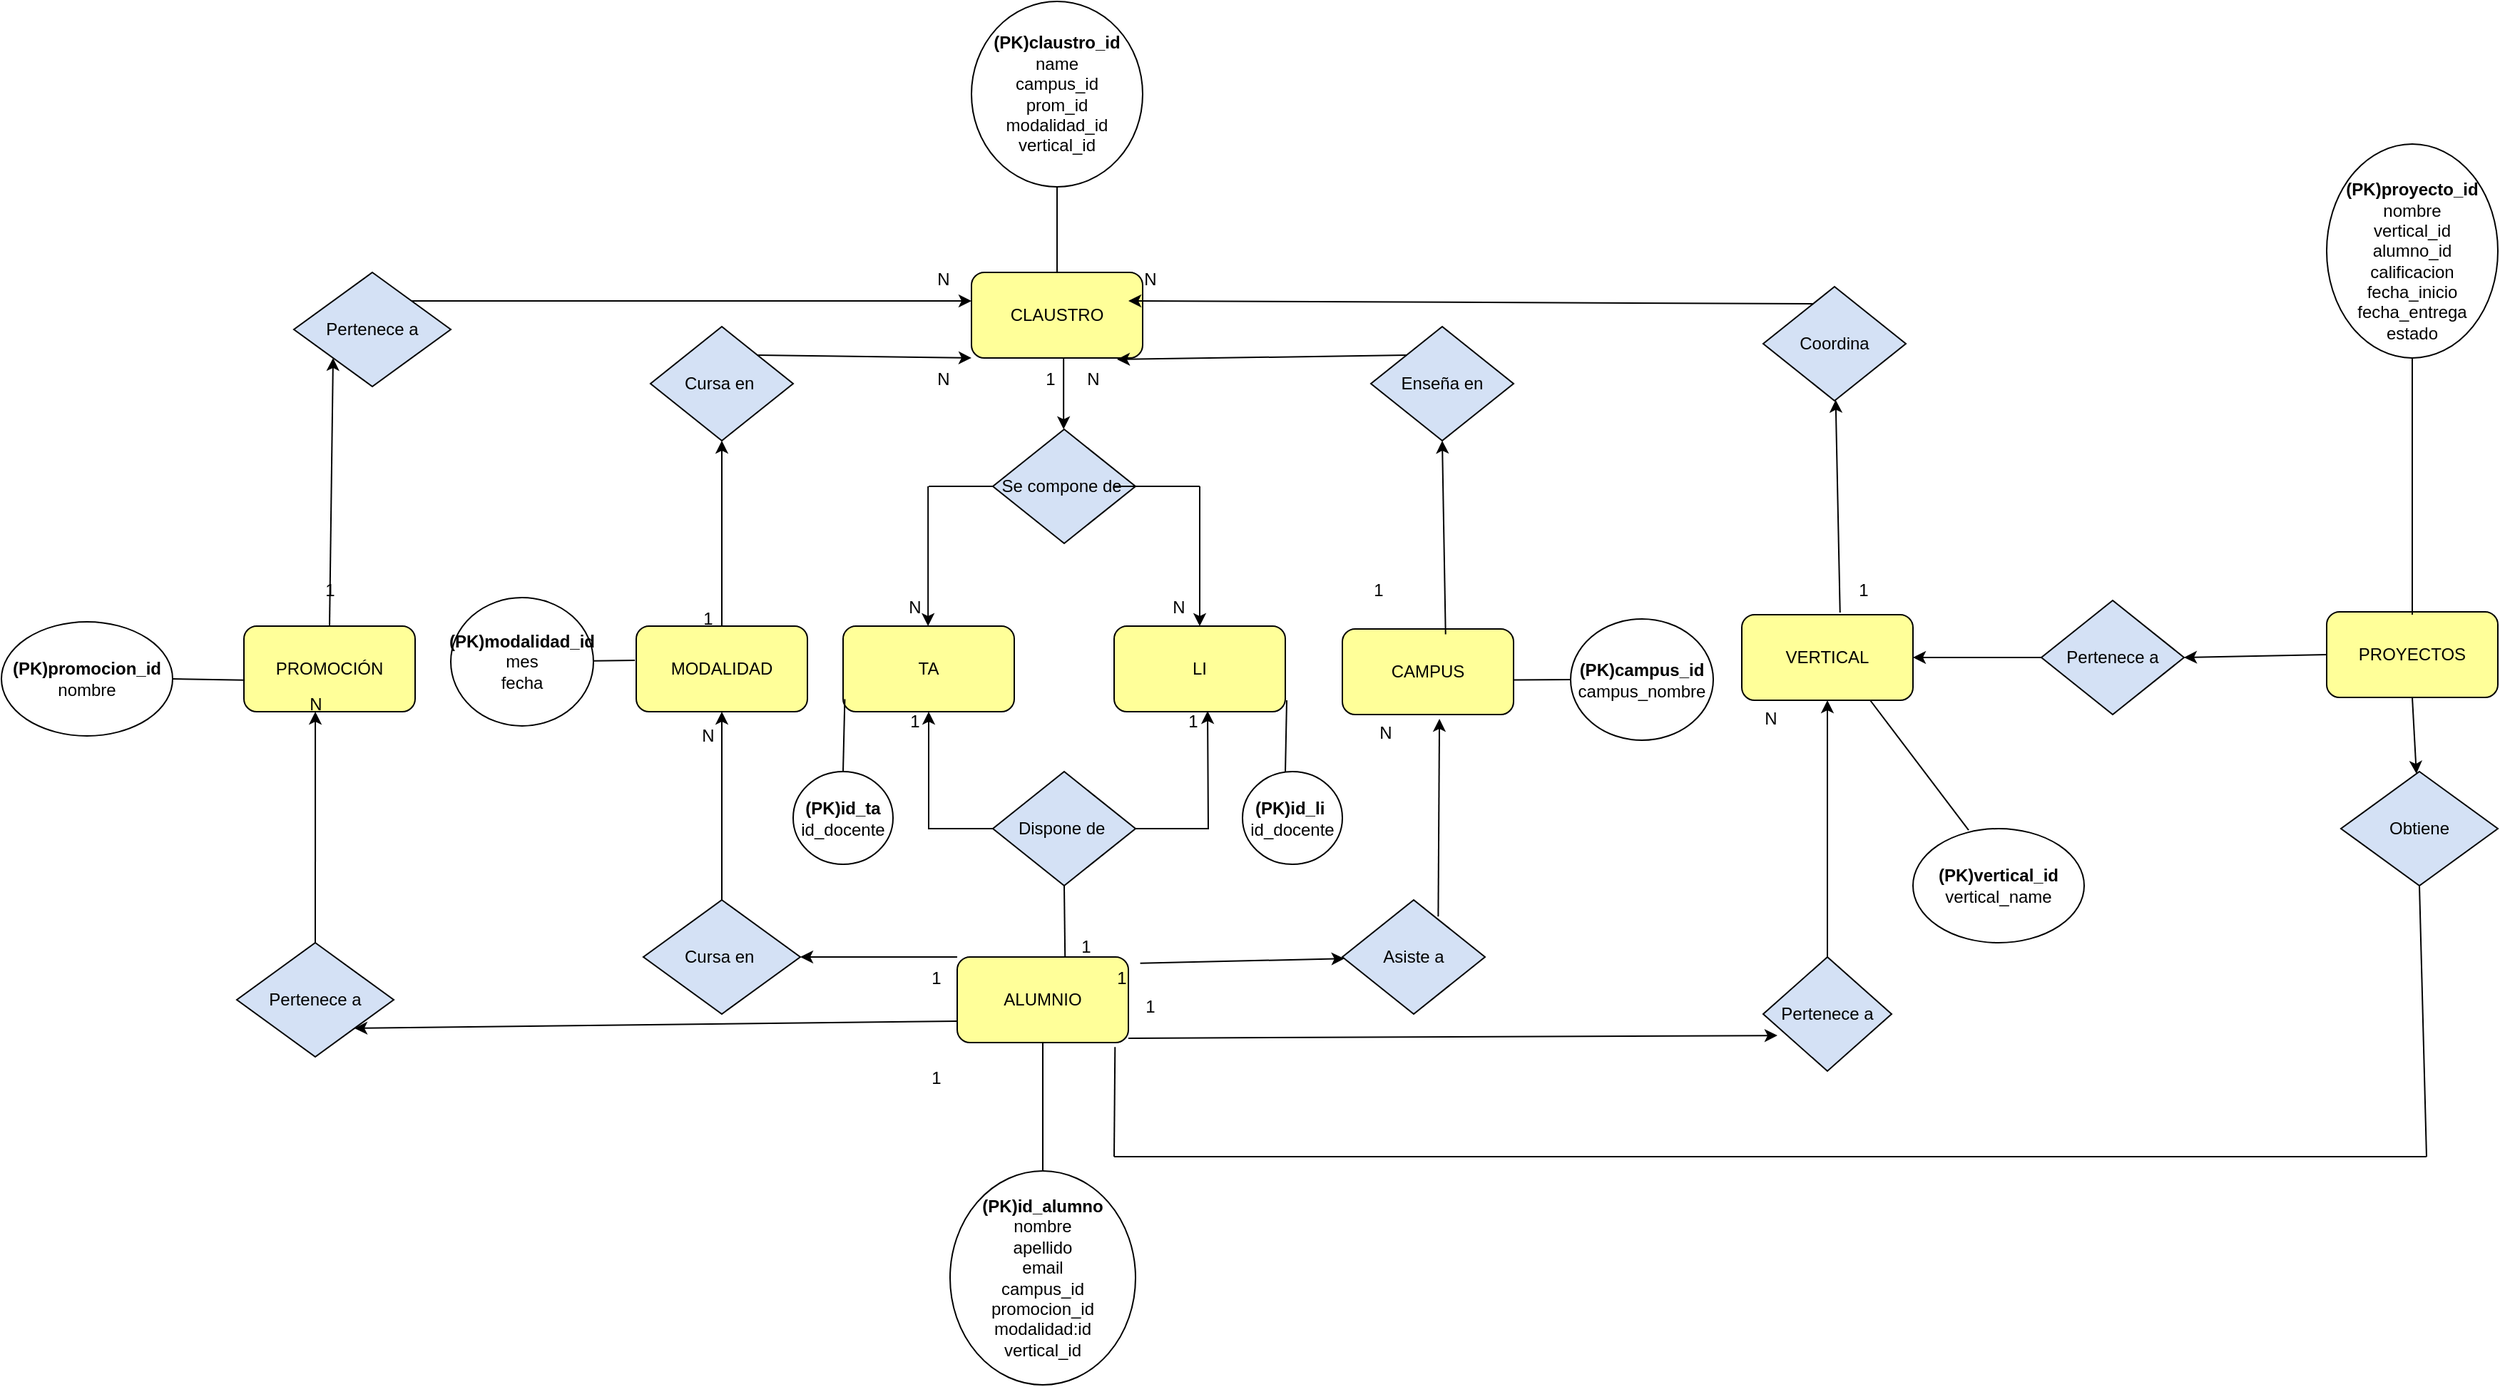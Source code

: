 <mxfile version="24.8.0">
  <diagram id="C5RBs43oDa-KdzZeNtuy" name="Page-1">
    <mxGraphModel dx="2727" dy="918" grid="1" gridSize="10" guides="1" tooltips="1" connect="1" arrows="1" fold="1" page="1" pageScale="1" pageWidth="827" pageHeight="1169" math="0" shadow="0">
      <root>
        <mxCell id="WIyWlLk6GJQsqaUBKTNV-0" />
        <mxCell id="WIyWlLk6GJQsqaUBKTNV-1" parent="WIyWlLk6GJQsqaUBKTNV-0" />
        <mxCell id="7sYbt89SD8zhLI56myw2-29" value="Obtiene" style="rhombus;whiteSpace=wrap;html=1;fillColor=#D4E1F5;" vertex="1" parent="WIyWlLk6GJQsqaUBKTNV-1">
          <mxGeometry x="870" y="690" width="110" height="80" as="geometry" />
        </mxCell>
        <mxCell id="7sYbt89SD8zhLI56myw2-30" value="ALUMNIO" style="rounded=1;whiteSpace=wrap;html=1;fillColor=#FFFF99;" vertex="1" parent="WIyWlLk6GJQsqaUBKTNV-1">
          <mxGeometry x="-100" y="820" width="120" height="60" as="geometry" />
        </mxCell>
        <mxCell id="7sYbt89SD8zhLI56myw2-31" value="VERTICAL" style="rounded=1;whiteSpace=wrap;html=1;fillColor=#FFFF99;" vertex="1" parent="WIyWlLk6GJQsqaUBKTNV-1">
          <mxGeometry x="450" y="580" width="120" height="60" as="geometry" />
        </mxCell>
        <mxCell id="7sYbt89SD8zhLI56myw2-36" value="PROYECTOS" style="rounded=1;whiteSpace=wrap;html=1;fillColor=#FFFF99;" vertex="1" parent="WIyWlLk6GJQsqaUBKTNV-1">
          <mxGeometry x="860" y="578" width="120" height="60" as="geometry" />
        </mxCell>
        <mxCell id="7sYbt89SD8zhLI56myw2-37" value="" style="endArrow=classic;html=1;rounded=0;exitX=0.5;exitY=1;exitDx=0;exitDy=0;" edge="1" parent="WIyWlLk6GJQsqaUBKTNV-1" source="7sYbt89SD8zhLI56myw2-36" target="7sYbt89SD8zhLI56myw2-29">
          <mxGeometry width="50" height="50" relative="1" as="geometry">
            <mxPoint x="700" y="580" as="sourcePoint" />
            <mxPoint x="293.75" y="390" as="targetPoint" />
          </mxGeometry>
        </mxCell>
        <mxCell id="7sYbt89SD8zhLI56myw2-38" value="PROMOCIÓN" style="rounded=1;whiteSpace=wrap;html=1;fillColor=#FFFF99;" vertex="1" parent="WIyWlLk6GJQsqaUBKTNV-1">
          <mxGeometry x="-600" y="588" width="120" height="60" as="geometry" />
        </mxCell>
        <mxCell id="7sYbt89SD8zhLI56myw2-52" value="CAMPUS" style="rounded=1;whiteSpace=wrap;html=1;fillColor=#FFFF99;" vertex="1" parent="WIyWlLk6GJQsqaUBKTNV-1">
          <mxGeometry x="170" y="590" width="120" height="60" as="geometry" />
        </mxCell>
        <mxCell id="7sYbt89SD8zhLI56myw2-53" value="MODALIDAD" style="rounded=1;whiteSpace=wrap;html=1;fillColor=#FFFF99;" vertex="1" parent="WIyWlLk6GJQsqaUBKTNV-1">
          <mxGeometry x="-325" y="588" width="120" height="60" as="geometry" />
        </mxCell>
        <mxCell id="7sYbt89SD8zhLI56myw2-55" value="CLAUSTRO" style="rounded=1;whiteSpace=wrap;html=1;fillColor=#FFFF99;" vertex="1" parent="WIyWlLk6GJQsqaUBKTNV-1">
          <mxGeometry x="-90" y="340" width="120" height="60" as="geometry" />
        </mxCell>
        <mxCell id="7sYbt89SD8zhLI56myw2-56" value="" style="endArrow=classic;html=1;rounded=0;entryX=1;entryY=0.5;entryDx=0;entryDy=0;exitX=0.421;exitY=0.15;exitDx=0;exitDy=0;exitPerimeter=0;" edge="1" parent="WIyWlLk6GJQsqaUBKTNV-1" source="7sYbt89SD8zhLI56myw2-57">
          <mxGeometry width="50" height="50" relative="1" as="geometry">
            <mxPoint x="473" y="363.04" as="sourcePoint" />
            <mxPoint x="20" y="360" as="targetPoint" />
          </mxGeometry>
        </mxCell>
        <mxCell id="7sYbt89SD8zhLI56myw2-57" value="Coordina" style="rhombus;whiteSpace=wrap;html=1;fillColor=#D4E1F5;" vertex="1" parent="WIyWlLk6GJQsqaUBKTNV-1">
          <mxGeometry x="465" y="350" width="100" height="80" as="geometry" />
        </mxCell>
        <mxCell id="7sYbt89SD8zhLI56myw2-58" value="" style="endArrow=classic;html=1;rounded=0;exitX=0.574;exitY=-0.025;exitDx=0;exitDy=0;exitPerimeter=0;" edge="1" parent="WIyWlLk6GJQsqaUBKTNV-1" source="7sYbt89SD8zhLI56myw2-31" target="7sYbt89SD8zhLI56myw2-57">
          <mxGeometry width="50" height="50" relative="1" as="geometry">
            <mxPoint x="419" y="485" as="sourcePoint" />
            <mxPoint x="520" y="430" as="targetPoint" />
          </mxGeometry>
        </mxCell>
        <mxCell id="7sYbt89SD8zhLI56myw2-59" value="Pertenece a" style="rhombus;whiteSpace=wrap;html=1;fillColor=#D4E1F5;" vertex="1" parent="WIyWlLk6GJQsqaUBKTNV-1">
          <mxGeometry x="660" y="570" width="100" height="80" as="geometry" />
        </mxCell>
        <mxCell id="7sYbt89SD8zhLI56myw2-60" value="" style="endArrow=classic;html=1;rounded=0;entryX=1;entryY=0.5;entryDx=0;entryDy=0;exitX=0;exitY=0.5;exitDx=0;exitDy=0;" edge="1" parent="WIyWlLk6GJQsqaUBKTNV-1" source="7sYbt89SD8zhLI56myw2-36" target="7sYbt89SD8zhLI56myw2-59">
          <mxGeometry width="50" height="50" relative="1" as="geometry">
            <mxPoint x="490" y="310" as="sourcePoint" />
            <mxPoint x="540" y="260" as="targetPoint" />
          </mxGeometry>
        </mxCell>
        <mxCell id="7sYbt89SD8zhLI56myw2-61" value="" style="endArrow=classic;html=1;rounded=0;entryX=1;entryY=0.5;entryDx=0;entryDy=0;" edge="1" parent="WIyWlLk6GJQsqaUBKTNV-1" source="7sYbt89SD8zhLI56myw2-59" target="7sYbt89SD8zhLI56myw2-31">
          <mxGeometry width="50" height="50" relative="1" as="geometry">
            <mxPoint x="595" y="540" as="sourcePoint" />
            <mxPoint x="580" y="510" as="targetPoint" />
          </mxGeometry>
        </mxCell>
        <mxCell id="7sYbt89SD8zhLI56myw2-62" value="" style="endArrow=classic;html=1;rounded=0;exitX=0;exitY=0;exitDx=0;exitDy=0;entryX=0.85;entryY=1.017;entryDx=0;entryDy=0;entryPerimeter=0;" edge="1" parent="WIyWlLk6GJQsqaUBKTNV-1" source="7sYbt89SD8zhLI56myw2-63" target="7sYbt89SD8zhLI56myw2-55">
          <mxGeometry width="50" height="50" relative="1" as="geometry">
            <mxPoint x="60" y="400" as="sourcePoint" />
            <mxPoint x="40" y="460" as="targetPoint" />
          </mxGeometry>
        </mxCell>
        <mxCell id="7sYbt89SD8zhLI56myw2-63" value="Enseña en" style="rhombus;whiteSpace=wrap;html=1;fillColor=#D4E1F5;" vertex="1" parent="WIyWlLk6GJQsqaUBKTNV-1">
          <mxGeometry x="190" y="378" width="100" height="80" as="geometry" />
        </mxCell>
        <mxCell id="7sYbt89SD8zhLI56myw2-64" value="" style="endArrow=classic;html=1;rounded=0;entryX=0.5;entryY=1;entryDx=0;entryDy=0;exitX=0.603;exitY=0.063;exitDx=0;exitDy=0;exitPerimeter=0;" edge="1" parent="WIyWlLk6GJQsqaUBKTNV-1" source="7sYbt89SD8zhLI56myw2-52" target="7sYbt89SD8zhLI56myw2-63">
          <mxGeometry width="50" height="50" relative="1" as="geometry">
            <mxPoint x="190" y="510" as="sourcePoint" />
            <mxPoint x="150" y="530" as="targetPoint" />
          </mxGeometry>
        </mxCell>
        <mxCell id="7sYbt89SD8zhLI56myw2-65" value="Cursa en&amp;nbsp;" style="rhombus;whiteSpace=wrap;html=1;fillColor=#D4E1F5;" vertex="1" parent="WIyWlLk6GJQsqaUBKTNV-1">
          <mxGeometry x="-315" y="378" width="100" height="80" as="geometry" />
        </mxCell>
        <mxCell id="7sYbt89SD8zhLI56myw2-66" value="" style="endArrow=classic;html=1;rounded=0;entryX=0;entryY=1;entryDx=0;entryDy=0;exitX=1;exitY=0;exitDx=0;exitDy=0;" edge="1" parent="WIyWlLk6GJQsqaUBKTNV-1" source="7sYbt89SD8zhLI56myw2-65" target="7sYbt89SD8zhLI56myw2-55">
          <mxGeometry width="50" height="50" relative="1" as="geometry">
            <mxPoint x="-80" y="440" as="sourcePoint" />
            <mxPoint x="-50" y="320" as="targetPoint" />
          </mxGeometry>
        </mxCell>
        <mxCell id="7sYbt89SD8zhLI56myw2-67" value="" style="endArrow=classic;html=1;rounded=0;exitX=0.5;exitY=0;exitDx=0;exitDy=0;entryX=0.5;entryY=1;entryDx=0;entryDy=0;" edge="1" parent="WIyWlLk6GJQsqaUBKTNV-1" source="7sYbt89SD8zhLI56myw2-53" target="7sYbt89SD8zhLI56myw2-65">
          <mxGeometry width="50" height="50" relative="1" as="geometry">
            <mxPoint x="-160" y="510" as="sourcePoint" />
            <mxPoint x="-160" y="500" as="targetPoint" />
          </mxGeometry>
        </mxCell>
        <mxCell id="7sYbt89SD8zhLI56myw2-69" value="" style="endArrow=classic;html=1;rounded=0;exitX=1;exitY=0;exitDx=0;exitDy=0;" edge="1" parent="WIyWlLk6GJQsqaUBKTNV-1" source="7sYbt89SD8zhLI56myw2-70">
          <mxGeometry width="50" height="50" relative="1" as="geometry">
            <mxPoint x="-100" y="360" as="sourcePoint" />
            <mxPoint x="-90" y="360" as="targetPoint" />
          </mxGeometry>
        </mxCell>
        <mxCell id="7sYbt89SD8zhLI56myw2-70" value="Pertenece a" style="rhombus;whiteSpace=wrap;html=1;fillColor=#D4E1F5;" vertex="1" parent="WIyWlLk6GJQsqaUBKTNV-1">
          <mxGeometry x="-565" y="340" width="110" height="80" as="geometry" />
        </mxCell>
        <mxCell id="7sYbt89SD8zhLI56myw2-71" value="" style="endArrow=classic;html=1;rounded=0;entryX=0;entryY=1;entryDx=0;entryDy=0;exitX=0.5;exitY=0;exitDx=0;exitDy=0;" edge="1" parent="WIyWlLk6GJQsqaUBKTNV-1" source="7sYbt89SD8zhLI56myw2-38" target="7sYbt89SD8zhLI56myw2-70">
          <mxGeometry width="50" height="50" relative="1" as="geometry">
            <mxPoint x="-410" y="540" as="sourcePoint" />
            <mxPoint x="-400" y="560" as="targetPoint" />
          </mxGeometry>
        </mxCell>
        <mxCell id="7sYbt89SD8zhLI56myw2-73" value="Pertenece a" style="rhombus;whiteSpace=wrap;html=1;fillColor=#D4E1F5;" vertex="1" parent="WIyWlLk6GJQsqaUBKTNV-1">
          <mxGeometry x="-605" y="810" width="110" height="80" as="geometry" />
        </mxCell>
        <mxCell id="7sYbt89SD8zhLI56myw2-74" value="" style="endArrow=classic;html=1;rounded=0;entryX=1;entryY=1;entryDx=0;entryDy=0;exitX=0;exitY=0.75;exitDx=0;exitDy=0;" edge="1" parent="WIyWlLk6GJQsqaUBKTNV-1" source="7sYbt89SD8zhLI56myw2-30" target="7sYbt89SD8zhLI56myw2-73">
          <mxGeometry width="50" height="50" relative="1" as="geometry">
            <mxPoint x="-70" y="925" as="sourcePoint" />
            <mxPoint x="-20" y="875" as="targetPoint" />
          </mxGeometry>
        </mxCell>
        <mxCell id="7sYbt89SD8zhLI56myw2-75" value="" style="endArrow=classic;html=1;rounded=0;entryX=0.417;entryY=1;entryDx=0;entryDy=0;entryPerimeter=0;" edge="1" parent="WIyWlLk6GJQsqaUBKTNV-1" source="7sYbt89SD8zhLI56myw2-73" target="7sYbt89SD8zhLI56myw2-38">
          <mxGeometry width="50" height="50" relative="1" as="geometry">
            <mxPoint x="-291.5" y="765" as="sourcePoint" />
            <mxPoint x="-458.5" y="650" as="targetPoint" />
          </mxGeometry>
        </mxCell>
        <mxCell id="7sYbt89SD8zhLI56myw2-76" value="Cursa en&amp;nbsp;" style="rhombus;whiteSpace=wrap;html=1;fillColor=#D4E1F5;" vertex="1" parent="WIyWlLk6GJQsqaUBKTNV-1">
          <mxGeometry x="-320" y="780" width="110" height="80" as="geometry" />
        </mxCell>
        <mxCell id="7sYbt89SD8zhLI56myw2-77" value="" style="endArrow=classic;html=1;rounded=0;exitX=0;exitY=0;exitDx=0;exitDy=0;" edge="1" parent="WIyWlLk6GJQsqaUBKTNV-1" source="7sYbt89SD8zhLI56myw2-30" target="7sYbt89SD8zhLI56myw2-76">
          <mxGeometry width="50" height="50" relative="1" as="geometry">
            <mxPoint x="-90" y="830" as="sourcePoint" />
            <mxPoint x="-66" y="784" as="targetPoint" />
          </mxGeometry>
        </mxCell>
        <mxCell id="7sYbt89SD8zhLI56myw2-78" value="" style="endArrow=classic;html=1;rounded=0;entryX=0.5;entryY=1;entryDx=0;entryDy=0;exitX=0.5;exitY=0;exitDx=0;exitDy=0;" edge="1" parent="WIyWlLk6GJQsqaUBKTNV-1" source="7sYbt89SD8zhLI56myw2-76" target="7sYbt89SD8zhLI56myw2-53">
          <mxGeometry width="50" height="50" relative="1" as="geometry">
            <mxPoint x="-120" y="690" as="sourcePoint" />
            <mxPoint x="-140" y="610" as="targetPoint" />
          </mxGeometry>
        </mxCell>
        <mxCell id="7sYbt89SD8zhLI56myw2-79" value="Asiste a" style="rhombus;whiteSpace=wrap;html=1;fillColor=#D4E1F5;" vertex="1" parent="WIyWlLk6GJQsqaUBKTNV-1">
          <mxGeometry x="170" y="780" width="100" height="80" as="geometry" />
        </mxCell>
        <mxCell id="7sYbt89SD8zhLI56myw2-80" value="" style="endArrow=classic;html=1;rounded=0;exitX=0.943;exitY=0.145;exitDx=0;exitDy=0;exitPerimeter=0;" edge="1" parent="WIyWlLk6GJQsqaUBKTNV-1" source="7sYbt89SD8zhLI56myw2-108" target="7sYbt89SD8zhLI56myw2-79">
          <mxGeometry width="50" height="50" relative="1" as="geometry">
            <mxPoint x="25" y="850" as="sourcePoint" />
            <mxPoint x="168.438" y="748.75" as="targetPoint" />
          </mxGeometry>
        </mxCell>
        <mxCell id="7sYbt89SD8zhLI56myw2-81" value="" style="endArrow=classic;html=1;rounded=0;entryX=0.567;entryY=1.05;entryDx=0;entryDy=0;entryPerimeter=0;exitX=0.672;exitY=0.146;exitDx=0;exitDy=0;exitPerimeter=0;" edge="1" parent="WIyWlLk6GJQsqaUBKTNV-1" source="7sYbt89SD8zhLI56myw2-79" target="7sYbt89SD8zhLI56myw2-52">
          <mxGeometry width="50" height="50" relative="1" as="geometry">
            <mxPoint x="220" y="710" as="sourcePoint" />
            <mxPoint x="270" y="660" as="targetPoint" />
          </mxGeometry>
        </mxCell>
        <mxCell id="7sYbt89SD8zhLI56myw2-82" value="Pertenece a" style="rhombus;whiteSpace=wrap;html=1;fillColor=#D4E1F5;" vertex="1" parent="WIyWlLk6GJQsqaUBKTNV-1">
          <mxGeometry x="465" y="820" width="90" height="80" as="geometry" />
        </mxCell>
        <mxCell id="7sYbt89SD8zhLI56myw2-83" value="" style="endArrow=classic;html=1;rounded=0;entryX=0.111;entryY=0.688;entryDx=0;entryDy=0;entryPerimeter=0;" edge="1" parent="WIyWlLk6GJQsqaUBKTNV-1" target="7sYbt89SD8zhLI56myw2-82">
          <mxGeometry width="50" height="50" relative="1" as="geometry">
            <mxPoint x="20" y="876.96" as="sourcePoint" />
            <mxPoint x="220" y="820" as="targetPoint" />
          </mxGeometry>
        </mxCell>
        <mxCell id="7sYbt89SD8zhLI56myw2-84" value="" style="endArrow=classic;html=1;rounded=0;entryX=0.5;entryY=1;entryDx=0;entryDy=0;" edge="1" parent="WIyWlLk6GJQsqaUBKTNV-1" source="7sYbt89SD8zhLI56myw2-82" target="7sYbt89SD8zhLI56myw2-31">
          <mxGeometry width="50" height="50" relative="1" as="geometry">
            <mxPoint x="300" y="810" as="sourcePoint" />
            <mxPoint x="420" y="730" as="targetPoint" />
          </mxGeometry>
        </mxCell>
        <mxCell id="7sYbt89SD8zhLI56myw2-85" value="&lt;b&gt;(PK)claustro_id&lt;/b&gt;&lt;div&gt;name&lt;/div&gt;&lt;div&gt;campus_id&lt;/div&gt;&lt;div&gt;prom_id&lt;/div&gt;&lt;div&gt;modalidad_id&lt;/div&gt;&lt;div&gt;vertical_id&lt;/div&gt;" style="ellipse;whiteSpace=wrap;html=1;" vertex="1" parent="WIyWlLk6GJQsqaUBKTNV-1">
          <mxGeometry x="-90" y="150" width="120" height="130" as="geometry" />
        </mxCell>
        <mxCell id="7sYbt89SD8zhLI56myw2-86" value="&lt;b&gt;(PK)id_alumno&lt;/b&gt;&lt;br&gt;&lt;div&gt;nombre&lt;/div&gt;&lt;div&gt;apellido&lt;/div&gt;&lt;div&gt;email&lt;/div&gt;&lt;div&gt;campus_id&lt;/div&gt;&lt;div&gt;promocion_id&lt;/div&gt;&lt;div&gt;modalidad:id&lt;/div&gt;&lt;div&gt;vertical_id&lt;/div&gt;" style="ellipse;whiteSpace=wrap;html=1;" vertex="1" parent="WIyWlLk6GJQsqaUBKTNV-1">
          <mxGeometry x="-105" y="970" width="130" height="150" as="geometry" />
        </mxCell>
        <mxCell id="7sYbt89SD8zhLI56myw2-88" value="&lt;b&gt;(PK)vertical_id&lt;/b&gt;&lt;div&gt;vertical_name&lt;/div&gt;" style="ellipse;whiteSpace=wrap;html=1;" vertex="1" parent="WIyWlLk6GJQsqaUBKTNV-1">
          <mxGeometry x="570" y="730" width="120" height="80" as="geometry" />
        </mxCell>
        <mxCell id="7sYbt89SD8zhLI56myw2-89" value="&lt;b&gt;(PK)campus_id&lt;/b&gt;&lt;div&gt;campus_nombre&lt;/div&gt;" style="ellipse;whiteSpace=wrap;html=1;" vertex="1" parent="WIyWlLk6GJQsqaUBKTNV-1">
          <mxGeometry x="330" y="583" width="100" height="85" as="geometry" />
        </mxCell>
        <mxCell id="7sYbt89SD8zhLI56myw2-90" value="&lt;b&gt;(PK)modalidad_id&lt;/b&gt;&lt;div&gt;mes&lt;/div&gt;&lt;div&gt;fecha&lt;/div&gt;" style="ellipse;whiteSpace=wrap;html=1;" vertex="1" parent="WIyWlLk6GJQsqaUBKTNV-1">
          <mxGeometry x="-455" y="568" width="100" height="90" as="geometry" />
        </mxCell>
        <mxCell id="7sYbt89SD8zhLI56myw2-91" value="&lt;b&gt;(PK)promocion_id&lt;/b&gt;&lt;div&gt;nombre&lt;/div&gt;" style="ellipse;whiteSpace=wrap;html=1;" vertex="1" parent="WIyWlLk6GJQsqaUBKTNV-1">
          <mxGeometry x="-770" y="585" width="120" height="80" as="geometry" />
        </mxCell>
        <mxCell id="7sYbt89SD8zhLI56myw2-94" value="" style="endArrow=none;html=1;rounded=0;entryX=-0.008;entryY=0.4;entryDx=0;entryDy=0;entryPerimeter=0;" edge="1" parent="WIyWlLk6GJQsqaUBKTNV-1" source="7sYbt89SD8zhLI56myw2-90" target="7sYbt89SD8zhLI56myw2-53">
          <mxGeometry width="50" height="50" relative="1" as="geometry">
            <mxPoint x="-310" y="610" as="sourcePoint" />
            <mxPoint x="-260" y="560" as="targetPoint" />
          </mxGeometry>
        </mxCell>
        <mxCell id="7sYbt89SD8zhLI56myw2-95" value="" style="endArrow=none;html=1;rounded=0;entryX=0;entryY=0.5;entryDx=0;entryDy=0;" edge="1" parent="WIyWlLk6GJQsqaUBKTNV-1" target="7sYbt89SD8zhLI56myw2-89">
          <mxGeometry width="50" height="50" relative="1" as="geometry">
            <mxPoint x="290" y="625.8" as="sourcePoint" />
            <mxPoint x="360.1" y="624.21" as="targetPoint" />
          </mxGeometry>
        </mxCell>
        <mxCell id="7sYbt89SD8zhLI56myw2-96" value="" style="endArrow=none;html=1;rounded=0;exitX=0.5;exitY=0;exitDx=0;exitDy=0;entryX=0.5;entryY=1;entryDx=0;entryDy=0;" edge="1" parent="WIyWlLk6GJQsqaUBKTNV-1" source="7sYbt89SD8zhLI56myw2-86" target="7sYbt89SD8zhLI56myw2-30">
          <mxGeometry width="50" height="50" relative="1" as="geometry">
            <mxPoint x="5" y="950" as="sourcePoint" />
            <mxPoint x="55" y="900" as="targetPoint" />
          </mxGeometry>
        </mxCell>
        <mxCell id="7sYbt89SD8zhLI56myw2-97" value="" style="endArrow=none;html=1;rounded=0;exitX=0.325;exitY=0.013;exitDx=0;exitDy=0;exitPerimeter=0;entryX=0.75;entryY=1;entryDx=0;entryDy=0;" edge="1" parent="WIyWlLk6GJQsqaUBKTNV-1" source="7sYbt89SD8zhLI56myw2-88" target="7sYbt89SD8zhLI56myw2-31">
          <mxGeometry width="50" height="50" relative="1" as="geometry">
            <mxPoint x="510" y="680" as="sourcePoint" />
            <mxPoint x="560" y="630" as="targetPoint" />
          </mxGeometry>
        </mxCell>
        <mxCell id="7sYbt89SD8zhLI56myw2-99" value="" style="endArrow=none;html=1;rounded=0;entryX=0.5;entryY=1;entryDx=0;entryDy=0;exitX=0.5;exitY=0;exitDx=0;exitDy=0;" edge="1" parent="WIyWlLk6GJQsqaUBKTNV-1" source="7sYbt89SD8zhLI56myw2-55" target="7sYbt89SD8zhLI56myw2-85">
          <mxGeometry width="50" height="50" relative="1" as="geometry">
            <mxPoint x="20" y="340" as="sourcePoint" />
            <mxPoint x="70" y="290" as="targetPoint" />
          </mxGeometry>
        </mxCell>
        <mxCell id="7sYbt89SD8zhLI56myw2-100" value="" style="endArrow=none;html=1;rounded=0;entryX=1;entryY=0.5;entryDx=0;entryDy=0;exitX=0.005;exitY=0.631;exitDx=0;exitDy=0;exitPerimeter=0;" edge="1" parent="WIyWlLk6GJQsqaUBKTNV-1" source="7sYbt89SD8zhLI56myw2-38" target="7sYbt89SD8zhLI56myw2-91">
          <mxGeometry width="50" height="50" relative="1" as="geometry">
            <mxPoint x="-600" y="608" as="sourcePoint" />
            <mxPoint x="-520" y="560" as="targetPoint" />
          </mxGeometry>
        </mxCell>
        <mxCell id="7sYbt89SD8zhLI56myw2-102" value="&lt;div&gt;&lt;b&gt;&lt;br&gt;&lt;/b&gt;&lt;/div&gt;&lt;b&gt;(PK)proyecto_id&lt;/b&gt;&lt;div&gt;nombre&lt;/div&gt;&lt;div&gt;vertical_id&lt;/div&gt;&lt;div&gt;alumno_id&lt;/div&gt;&lt;div&gt;calificacion&lt;/div&gt;&lt;div&gt;fecha_inicio&lt;/div&gt;&lt;div&gt;fecha_entrega&lt;/div&gt;&lt;div&gt;estado&lt;/div&gt;" style="ellipse;whiteSpace=wrap;html=1;" vertex="1" parent="WIyWlLk6GJQsqaUBKTNV-1">
          <mxGeometry x="860" y="250" width="120" height="150" as="geometry" />
        </mxCell>
        <mxCell id="7sYbt89SD8zhLI56myw2-103" value="" style="endArrow=none;html=1;rounded=0;entryX=0.5;entryY=1;entryDx=0;entryDy=0;exitX=0.5;exitY=0.033;exitDx=0;exitDy=0;exitPerimeter=0;" edge="1" parent="WIyWlLk6GJQsqaUBKTNV-1" source="7sYbt89SD8zhLI56myw2-36" target="7sYbt89SD8zhLI56myw2-102">
          <mxGeometry width="50" height="50" relative="1" as="geometry">
            <mxPoint x="920" y="570" as="sourcePoint" />
            <mxPoint x="780" y="470" as="targetPoint" />
          </mxGeometry>
        </mxCell>
        <mxCell id="7sYbt89SD8zhLI56myw2-104" value="1" style="text;html=1;align=center;verticalAlign=middle;resizable=0;points=[];autosize=1;strokeColor=none;fillColor=none;" vertex="1" parent="WIyWlLk6GJQsqaUBKTNV-1">
          <mxGeometry x="-130" y="890" width="30" height="30" as="geometry" />
        </mxCell>
        <mxCell id="7sYbt89SD8zhLI56myw2-105" value="N" style="text;html=1;align=center;verticalAlign=middle;resizable=0;points=[];autosize=1;strokeColor=none;fillColor=none;" vertex="1" parent="WIyWlLk6GJQsqaUBKTNV-1">
          <mxGeometry x="-565" y="628" width="30" height="30" as="geometry" />
        </mxCell>
        <mxCell id="7sYbt89SD8zhLI56myw2-106" value="1" style="text;html=1;align=center;verticalAlign=middle;resizable=0;points=[];autosize=1;strokeColor=none;fillColor=none;" vertex="1" parent="WIyWlLk6GJQsqaUBKTNV-1">
          <mxGeometry x="-130" y="820" width="30" height="30" as="geometry" />
        </mxCell>
        <mxCell id="7sYbt89SD8zhLI56myw2-107" value="N" style="text;html=1;align=center;verticalAlign=middle;resizable=0;points=[];autosize=1;strokeColor=none;fillColor=none;" vertex="1" parent="WIyWlLk6GJQsqaUBKTNV-1">
          <mxGeometry x="-290" y="650" width="30" height="30" as="geometry" />
        </mxCell>
        <mxCell id="7sYbt89SD8zhLI56myw2-108" value="1" style="text;html=1;align=center;verticalAlign=middle;resizable=0;points=[];autosize=1;strokeColor=none;fillColor=none;" vertex="1" parent="WIyWlLk6GJQsqaUBKTNV-1">
          <mxGeometry y="820" width="30" height="30" as="geometry" />
        </mxCell>
        <mxCell id="7sYbt89SD8zhLI56myw2-111" value="N" style="text;html=1;align=center;verticalAlign=middle;resizable=0;points=[];autosize=1;strokeColor=none;fillColor=none;" vertex="1" parent="WIyWlLk6GJQsqaUBKTNV-1">
          <mxGeometry x="185" y="648" width="30" height="30" as="geometry" />
        </mxCell>
        <mxCell id="7sYbt89SD8zhLI56myw2-112" value="1" style="text;html=1;align=center;verticalAlign=middle;resizable=0;points=[];autosize=1;strokeColor=none;fillColor=none;" vertex="1" parent="WIyWlLk6GJQsqaUBKTNV-1">
          <mxGeometry x="20" y="840" width="30" height="30" as="geometry" />
        </mxCell>
        <mxCell id="7sYbt89SD8zhLI56myw2-113" value="N" style="text;html=1;align=center;verticalAlign=middle;resizable=0;points=[];autosize=1;strokeColor=none;fillColor=none;" vertex="1" parent="WIyWlLk6GJQsqaUBKTNV-1">
          <mxGeometry x="455" y="638" width="30" height="30" as="geometry" />
        </mxCell>
        <mxCell id="7sYbt89SD8zhLI56myw2-114" value="N" style="text;html=1;align=center;verticalAlign=middle;resizable=0;points=[];autosize=1;strokeColor=none;fillColor=none;" vertex="1" parent="WIyWlLk6GJQsqaUBKTNV-1">
          <mxGeometry x="-20" y="400" width="30" height="30" as="geometry" />
        </mxCell>
        <mxCell id="7sYbt89SD8zhLI56myw2-115" value="1" style="text;html=1;align=center;verticalAlign=middle;resizable=0;points=[];autosize=1;strokeColor=none;fillColor=none;" vertex="1" parent="WIyWlLk6GJQsqaUBKTNV-1">
          <mxGeometry x="180" y="548" width="30" height="30" as="geometry" />
        </mxCell>
        <mxCell id="7sYbt89SD8zhLI56myw2-116" value="1" style="text;html=1;align=center;verticalAlign=middle;resizable=0;points=[];autosize=1;strokeColor=none;fillColor=none;" vertex="1" parent="WIyWlLk6GJQsqaUBKTNV-1">
          <mxGeometry x="-555" y="548" width="30" height="30" as="geometry" />
        </mxCell>
        <mxCell id="7sYbt89SD8zhLI56myw2-117" value="N" style="text;html=1;align=center;verticalAlign=middle;resizable=0;points=[];autosize=1;strokeColor=none;fillColor=none;" vertex="1" parent="WIyWlLk6GJQsqaUBKTNV-1">
          <mxGeometry x="-125" y="330" width="30" height="30" as="geometry" />
        </mxCell>
        <mxCell id="7sYbt89SD8zhLI56myw2-118" value="1" style="text;html=1;align=center;verticalAlign=middle;resizable=0;points=[];autosize=1;strokeColor=none;fillColor=none;" vertex="1" parent="WIyWlLk6GJQsqaUBKTNV-1">
          <mxGeometry x="-290" y="568" width="30" height="30" as="geometry" />
        </mxCell>
        <mxCell id="7sYbt89SD8zhLI56myw2-119" value="N" style="text;html=1;align=center;verticalAlign=middle;resizable=0;points=[];autosize=1;strokeColor=none;fillColor=none;" vertex="1" parent="WIyWlLk6GJQsqaUBKTNV-1">
          <mxGeometry x="-125" y="400" width="30" height="30" as="geometry" />
        </mxCell>
        <mxCell id="7sYbt89SD8zhLI56myw2-121" value="1" style="text;html=1;align=center;verticalAlign=middle;resizable=0;points=[];autosize=1;strokeColor=none;fillColor=none;" vertex="1" parent="WIyWlLk6GJQsqaUBKTNV-1">
          <mxGeometry x="520" y="548" width="30" height="30" as="geometry" />
        </mxCell>
        <mxCell id="7sYbt89SD8zhLI56myw2-122" value="N" style="text;html=1;align=center;verticalAlign=middle;resizable=0;points=[];autosize=1;strokeColor=none;fillColor=none;" vertex="1" parent="WIyWlLk6GJQsqaUBKTNV-1">
          <mxGeometry x="20" y="330" width="30" height="30" as="geometry" />
        </mxCell>
        <mxCell id="7sYbt89SD8zhLI56myw2-123" value="TA" style="rounded=1;whiteSpace=wrap;html=1;fillColor=#FFFF99;" vertex="1" parent="WIyWlLk6GJQsqaUBKTNV-1">
          <mxGeometry x="-180" y="588" width="120" height="60" as="geometry" />
        </mxCell>
        <mxCell id="7sYbt89SD8zhLI56myw2-124" value="LI" style="rounded=1;whiteSpace=wrap;html=1;fillColor=#FFFF99;" vertex="1" parent="WIyWlLk6GJQsqaUBKTNV-1">
          <mxGeometry x="10" y="588" width="120" height="60" as="geometry" />
        </mxCell>
        <mxCell id="7sYbt89SD8zhLI56myw2-129" value="" style="endArrow=none;html=1;rounded=0;entryX=0.922;entryY=1.053;entryDx=0;entryDy=0;entryPerimeter=0;" edge="1" parent="WIyWlLk6GJQsqaUBKTNV-1" target="7sYbt89SD8zhLI56myw2-30">
          <mxGeometry width="50" height="50" relative="1" as="geometry">
            <mxPoint x="10" y="960" as="sourcePoint" />
            <mxPoint x="150" y="930" as="targetPoint" />
          </mxGeometry>
        </mxCell>
        <mxCell id="7sYbt89SD8zhLI56myw2-130" value="" style="endArrow=none;html=1;rounded=0;" edge="1" parent="WIyWlLk6GJQsqaUBKTNV-1">
          <mxGeometry width="50" height="50" relative="1" as="geometry">
            <mxPoint x="10" y="960" as="sourcePoint" />
            <mxPoint x="930" y="960" as="targetPoint" />
          </mxGeometry>
        </mxCell>
        <mxCell id="7sYbt89SD8zhLI56myw2-131" value="" style="endArrow=none;html=1;rounded=0;entryX=0.5;entryY=1;entryDx=0;entryDy=0;" edge="1" parent="WIyWlLk6GJQsqaUBKTNV-1" target="7sYbt89SD8zhLI56myw2-29">
          <mxGeometry width="50" height="50" relative="1" as="geometry">
            <mxPoint x="930" y="960" as="sourcePoint" />
            <mxPoint x="970" y="910" as="targetPoint" />
          </mxGeometry>
        </mxCell>
        <mxCell id="7sYbt89SD8zhLI56myw2-133" value="Se compone de&amp;nbsp;" style="rhombus;whiteSpace=wrap;html=1;fillColor=#D4E1F5;" vertex="1" parent="WIyWlLk6GJQsqaUBKTNV-1">
          <mxGeometry x="-75" y="450" width="100" height="80" as="geometry" />
        </mxCell>
        <mxCell id="7sYbt89SD8zhLI56myw2-137" value="" style="endArrow=none;html=1;rounded=0;" edge="1" parent="WIyWlLk6GJQsqaUBKTNV-1">
          <mxGeometry width="50" height="50" relative="1" as="geometry">
            <mxPoint x="10" y="490" as="sourcePoint" />
            <mxPoint x="70" y="490" as="targetPoint" />
          </mxGeometry>
        </mxCell>
        <mxCell id="7sYbt89SD8zhLI56myw2-138" value="" style="endArrow=classic;html=1;rounded=0;entryX=0.5;entryY=0;entryDx=0;entryDy=0;" edge="1" parent="WIyWlLk6GJQsqaUBKTNV-1" target="7sYbt89SD8zhLI56myw2-124">
          <mxGeometry width="50" height="50" relative="1" as="geometry">
            <mxPoint x="70" y="490" as="sourcePoint" />
            <mxPoint x="120" y="440" as="targetPoint" />
          </mxGeometry>
        </mxCell>
        <mxCell id="7sYbt89SD8zhLI56myw2-140" value="" style="endArrow=classic;html=1;rounded=0;entryX=0.5;entryY=0;entryDx=0;entryDy=0;" edge="1" parent="WIyWlLk6GJQsqaUBKTNV-1">
          <mxGeometry width="50" height="50" relative="1" as="geometry">
            <mxPoint x="-120.42" y="490" as="sourcePoint" />
            <mxPoint x="-120.42" y="588" as="targetPoint" />
          </mxGeometry>
        </mxCell>
        <mxCell id="7sYbt89SD8zhLI56myw2-141" value="" style="endArrow=none;html=1;rounded=0;entryX=0;entryY=0.5;entryDx=0;entryDy=0;" edge="1" parent="WIyWlLk6GJQsqaUBKTNV-1" target="7sYbt89SD8zhLI56myw2-133">
          <mxGeometry width="50" height="50" relative="1" as="geometry">
            <mxPoint x="-120" y="490" as="sourcePoint" />
            <mxPoint x="-70" y="440" as="targetPoint" />
          </mxGeometry>
        </mxCell>
        <mxCell id="7sYbt89SD8zhLI56myw2-142" value="" style="endArrow=classic;html=1;rounded=0;" edge="1" parent="WIyWlLk6GJQsqaUBKTNV-1">
          <mxGeometry width="50" height="50" relative="1" as="geometry">
            <mxPoint x="-25.42" y="400" as="sourcePoint" />
            <mxPoint x="-25.42" y="450" as="targetPoint" />
          </mxGeometry>
        </mxCell>
        <mxCell id="7sYbt89SD8zhLI56myw2-145" value="&lt;b&gt;(PK)id_ta&lt;/b&gt;&lt;div&gt;id_docente&lt;/div&gt;" style="ellipse;whiteSpace=wrap;html=1;" vertex="1" parent="WIyWlLk6GJQsqaUBKTNV-1">
          <mxGeometry x="-215" y="690" width="70" height="65" as="geometry" />
        </mxCell>
        <mxCell id="7sYbt89SD8zhLI56myw2-147" value="" style="endArrow=none;html=1;rounded=0;entryX=0.01;entryY=0.853;entryDx=0;entryDy=0;entryPerimeter=0;" edge="1" parent="WIyWlLk6GJQsqaUBKTNV-1" target="7sYbt89SD8zhLI56myw2-123">
          <mxGeometry width="50" height="50" relative="1" as="geometry">
            <mxPoint x="-180" y="690" as="sourcePoint" />
            <mxPoint x="-130" y="640" as="targetPoint" />
          </mxGeometry>
        </mxCell>
        <mxCell id="7sYbt89SD8zhLI56myw2-148" value="" style="endArrow=none;html=1;rounded=0;entryX=0.01;entryY=0.853;entryDx=0;entryDy=0;entryPerimeter=0;" edge="1" parent="WIyWlLk6GJQsqaUBKTNV-1">
          <mxGeometry width="50" height="50" relative="1" as="geometry">
            <mxPoint x="130" y="691" as="sourcePoint" />
            <mxPoint x="131" y="640" as="targetPoint" />
          </mxGeometry>
        </mxCell>
        <mxCell id="7sYbt89SD8zhLI56myw2-149" value="&lt;b&gt;(PK)id_li&amp;nbsp;&lt;/b&gt;&lt;div&gt;&lt;span style=&quot;background-color: initial;&quot;&gt;id_docente&lt;/span&gt;&lt;/div&gt;" style="ellipse;whiteSpace=wrap;html=1;" vertex="1" parent="WIyWlLk6GJQsqaUBKTNV-1">
          <mxGeometry x="100" y="690" width="70" height="65" as="geometry" />
        </mxCell>
        <mxCell id="7sYbt89SD8zhLI56myw2-151" value="Dispone de&amp;nbsp;" style="rhombus;whiteSpace=wrap;html=1;fillColor=#D4E1F5;" vertex="1" parent="WIyWlLk6GJQsqaUBKTNV-1">
          <mxGeometry x="-75" y="690" width="100" height="80" as="geometry" />
        </mxCell>
        <mxCell id="7sYbt89SD8zhLI56myw2-154" value="" style="endArrow=none;html=1;rounded=0;exitX=0.63;exitY=-0.001;exitDx=0;exitDy=0;exitPerimeter=0;" edge="1" parent="WIyWlLk6GJQsqaUBKTNV-1" source="7sYbt89SD8zhLI56myw2-30">
          <mxGeometry width="50" height="50" relative="1" as="geometry">
            <mxPoint x="-75" y="820" as="sourcePoint" />
            <mxPoint x="-25" y="770" as="targetPoint" />
          </mxGeometry>
        </mxCell>
        <mxCell id="7sYbt89SD8zhLI56myw2-155" value="" style="endArrow=classic;html=1;rounded=0;exitX=0;exitY=0.5;exitDx=0;exitDy=0;" edge="1" parent="WIyWlLk6GJQsqaUBKTNV-1" source="7sYbt89SD8zhLI56myw2-151">
          <mxGeometry width="50" height="50" relative="1" as="geometry">
            <mxPoint x="-170" y="698" as="sourcePoint" />
            <mxPoint x="-120" y="648" as="targetPoint" />
            <Array as="points">
              <mxPoint x="-120" y="730" />
            </Array>
          </mxGeometry>
        </mxCell>
        <mxCell id="7sYbt89SD8zhLI56myw2-156" value="" style="endArrow=classic;html=1;rounded=0;entryX=0.546;entryY=0.992;entryDx=0;entryDy=0;entryPerimeter=0;" edge="1" parent="WIyWlLk6GJQsqaUBKTNV-1" target="7sYbt89SD8zhLI56myw2-124">
          <mxGeometry width="50" height="50" relative="1" as="geometry">
            <mxPoint x="25" y="730" as="sourcePoint" />
            <mxPoint x="75" y="680" as="targetPoint" />
            <Array as="points">
              <mxPoint x="76" y="730" />
            </Array>
          </mxGeometry>
        </mxCell>
        <mxCell id="7sYbt89SD8zhLI56myw2-157" value="1" style="text;html=1;align=center;verticalAlign=middle;resizable=0;points=[];autosize=1;strokeColor=none;fillColor=none;" vertex="1" parent="WIyWlLk6GJQsqaUBKTNV-1">
          <mxGeometry x="-50" y="400" width="30" height="30" as="geometry" />
        </mxCell>
        <mxCell id="7sYbt89SD8zhLI56myw2-158" value="N" style="text;html=1;align=center;verticalAlign=middle;resizable=0;points=[];autosize=1;strokeColor=none;fillColor=none;" vertex="1" parent="WIyWlLk6GJQsqaUBKTNV-1">
          <mxGeometry x="-145" y="560" width="30" height="30" as="geometry" />
        </mxCell>
        <mxCell id="7sYbt89SD8zhLI56myw2-159" value="N" style="text;html=1;align=center;verticalAlign=middle;resizable=0;points=[];autosize=1;strokeColor=none;fillColor=none;" vertex="1" parent="WIyWlLk6GJQsqaUBKTNV-1">
          <mxGeometry x="40" y="560" width="30" height="30" as="geometry" />
        </mxCell>
        <mxCell id="7sYbt89SD8zhLI56myw2-160" value="1" style="text;html=1;align=center;verticalAlign=middle;resizable=0;points=[];autosize=1;strokeColor=none;fillColor=none;" vertex="1" parent="WIyWlLk6GJQsqaUBKTNV-1">
          <mxGeometry x="-25" y="798" width="30" height="30" as="geometry" />
        </mxCell>
        <mxCell id="7sYbt89SD8zhLI56myw2-161" value="1" style="text;html=1;align=center;verticalAlign=middle;resizable=0;points=[];autosize=1;strokeColor=none;fillColor=none;" vertex="1" parent="WIyWlLk6GJQsqaUBKTNV-1">
          <mxGeometry x="-145" y="640" width="30" height="30" as="geometry" />
        </mxCell>
        <mxCell id="7sYbt89SD8zhLI56myw2-162" value="1" style="text;html=1;align=center;verticalAlign=middle;resizable=0;points=[];autosize=1;strokeColor=none;fillColor=none;" vertex="1" parent="WIyWlLk6GJQsqaUBKTNV-1">
          <mxGeometry x="50" y="640" width="30" height="30" as="geometry" />
        </mxCell>
      </root>
    </mxGraphModel>
  </diagram>
</mxfile>
